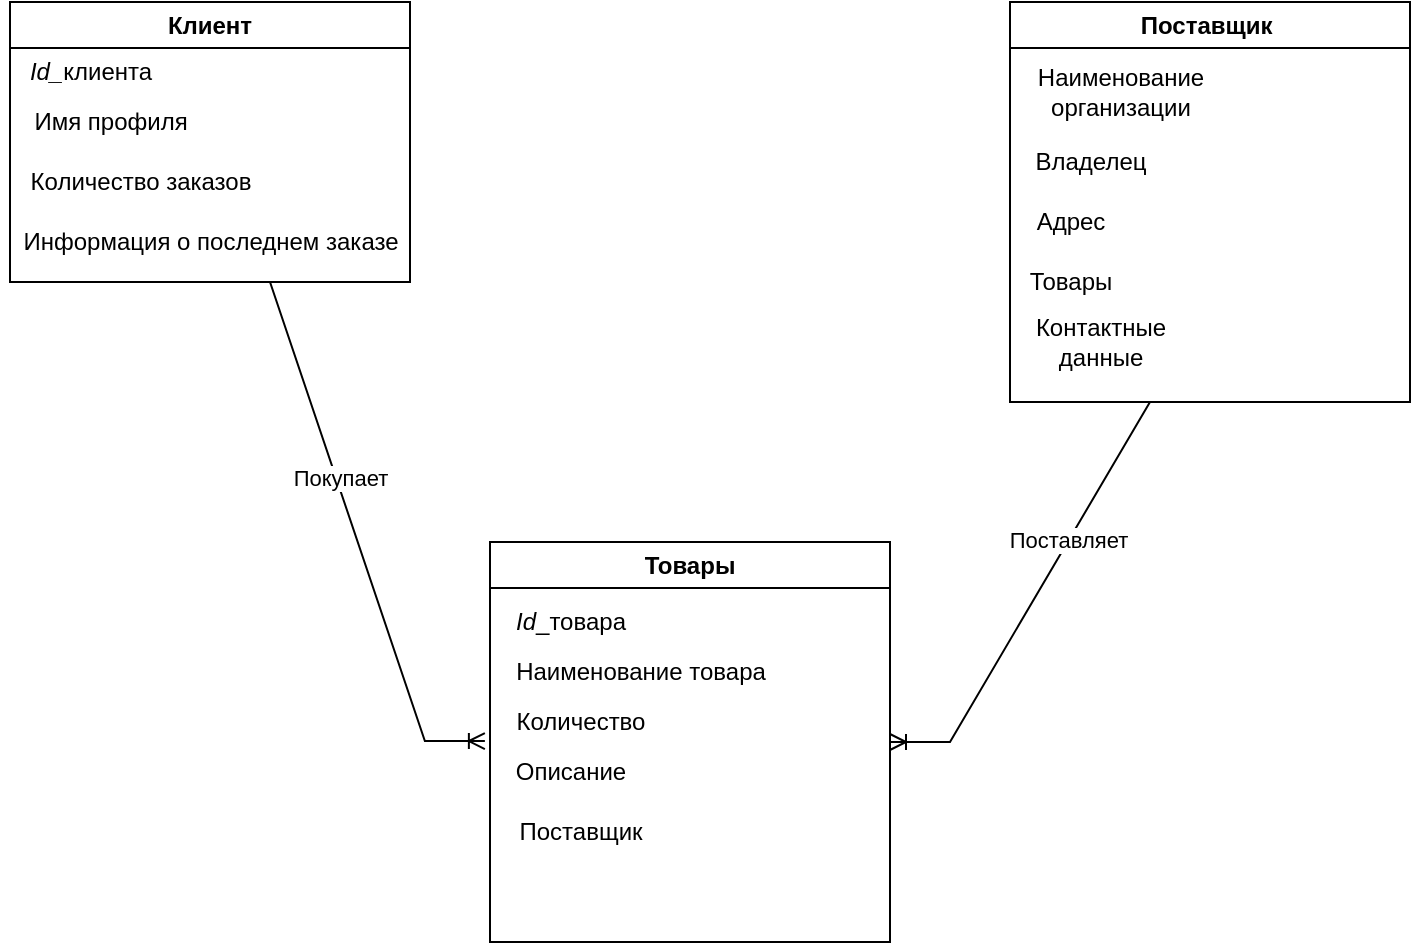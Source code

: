 <mxfile version="20.8.20" type="github">
  <diagram name="Страница 1" id="ID2CKPYPKNp0tQGRStyJ">
    <mxGraphModel dx="1393" dy="766" grid="1" gridSize="10" guides="1" tooltips="1" connect="1" arrows="1" fold="1" page="1" pageScale="1" pageWidth="827" pageHeight="1169" math="0" shadow="0">
      <root>
        <mxCell id="0" />
        <mxCell id="1" parent="0" />
        <mxCell id="yZwrlM3T3-xBs1Kv6TkN-33" value="" style="endArrow=classic;html=1;rounded=0;exitX=0.5;exitY=0;exitDx=0;exitDy=0;entryX=0.5;entryY=0;entryDx=0;entryDy=0;" parent="1" edge="1">
          <mxGeometry width="50" height="50" relative="1" as="geometry">
            <mxPoint x="95" y="560" as="sourcePoint" />
            <mxPoint x="95" y="560" as="targetPoint" />
            <Array as="points" />
          </mxGeometry>
        </mxCell>
        <mxCell id="te6IhhSMXkp1nojEugdk-16" value="Клиент" style="swimlane;whiteSpace=wrap;html=1;" parent="1" vertex="1">
          <mxGeometry x="50" y="210" width="200" height="140" as="geometry" />
        </mxCell>
        <mxCell id="te6IhhSMXkp1nojEugdk-17" value="&lt;i&gt;Id_&lt;/i&gt;клиента" style="text;html=1;align=center;verticalAlign=middle;resizable=0;points=[];autosize=1;strokeColor=none;fillColor=none;" parent="te6IhhSMXkp1nojEugdk-16" vertex="1">
          <mxGeometry y="20" width="80" height="30" as="geometry" />
        </mxCell>
        <mxCell id="te6IhhSMXkp1nojEugdk-18" value="Имя профиля" style="text;html=1;align=center;verticalAlign=middle;resizable=0;points=[];autosize=1;strokeColor=none;fillColor=none;" parent="te6IhhSMXkp1nojEugdk-16" vertex="1">
          <mxGeometry y="45" width="100" height="30" as="geometry" />
        </mxCell>
        <mxCell id="te6IhhSMXkp1nojEugdk-20" value="Количество заказов" style="text;html=1;align=center;verticalAlign=middle;resizable=0;points=[];autosize=1;strokeColor=none;fillColor=none;" parent="te6IhhSMXkp1nojEugdk-16" vertex="1">
          <mxGeometry y="75" width="130" height="30" as="geometry" />
        </mxCell>
        <mxCell id="te6IhhSMXkp1nojEugdk-21" value="Информация о последнем заказе" style="text;html=1;align=center;verticalAlign=middle;resizable=0;points=[];autosize=1;strokeColor=none;fillColor=none;" parent="te6IhhSMXkp1nojEugdk-16" vertex="1">
          <mxGeometry x="-5" y="105" width="210" height="30" as="geometry" />
        </mxCell>
        <mxCell id="te6IhhSMXkp1nojEugdk-22" value="Товары" style="swimlane;whiteSpace=wrap;html=1;" parent="1" vertex="1">
          <mxGeometry x="290" y="480" width="200" height="200" as="geometry" />
        </mxCell>
        <mxCell id="te6IhhSMXkp1nojEugdk-24" value="&lt;i style=&quot;border-color: var(--border-color);&quot;&gt;Id&lt;/i&gt;_товара&lt;br&gt;" style="text;html=1;align=center;verticalAlign=middle;resizable=0;points=[];autosize=1;strokeColor=none;fillColor=none;" parent="te6IhhSMXkp1nojEugdk-22" vertex="1">
          <mxGeometry y="25" width="80" height="30" as="geometry" />
        </mxCell>
        <mxCell id="te6IhhSMXkp1nojEugdk-25" value="Наименование товара" style="text;html=1;align=center;verticalAlign=middle;resizable=0;points=[];autosize=1;strokeColor=none;fillColor=none;" parent="te6IhhSMXkp1nojEugdk-22" vertex="1">
          <mxGeometry y="50" width="150" height="30" as="geometry" />
        </mxCell>
        <mxCell id="te6IhhSMXkp1nojEugdk-26" value="Количество" style="text;html=1;align=center;verticalAlign=middle;resizable=0;points=[];autosize=1;strokeColor=none;fillColor=none;" parent="te6IhhSMXkp1nojEugdk-22" vertex="1">
          <mxGeometry y="75" width="90" height="30" as="geometry" />
        </mxCell>
        <mxCell id="te6IhhSMXkp1nojEugdk-27" value="Описание" style="text;html=1;align=center;verticalAlign=middle;resizable=0;points=[];autosize=1;strokeColor=none;fillColor=none;" parent="te6IhhSMXkp1nojEugdk-22" vertex="1">
          <mxGeometry y="100" width="80" height="30" as="geometry" />
        </mxCell>
        <mxCell id="te6IhhSMXkp1nojEugdk-28" value="Поставщик" style="text;html=1;align=center;verticalAlign=middle;resizable=0;points=[];autosize=1;strokeColor=none;fillColor=none;" parent="te6IhhSMXkp1nojEugdk-22" vertex="1">
          <mxGeometry y="130" width="90" height="30" as="geometry" />
        </mxCell>
        <mxCell id="te6IhhSMXkp1nojEugdk-29" value="Поставщик&amp;nbsp;" style="swimlane;whiteSpace=wrap;html=1;" parent="1" vertex="1">
          <mxGeometry x="550" y="210" width="200" height="200" as="geometry" />
        </mxCell>
        <mxCell id="te6IhhSMXkp1nojEugdk-30" value="Наименование&lt;br/&gt;организации" style="text;html=1;align=center;verticalAlign=middle;resizable=0;points=[];autosize=1;strokeColor=none;fillColor=none;" parent="te6IhhSMXkp1nojEugdk-29" vertex="1">
          <mxGeometry y="25" width="110" height="40" as="geometry" />
        </mxCell>
        <mxCell id="te6IhhSMXkp1nojEugdk-31" value="Владелец" style="text;html=1;align=center;verticalAlign=middle;resizable=0;points=[];autosize=1;strokeColor=none;fillColor=none;" parent="te6IhhSMXkp1nojEugdk-29" vertex="1">
          <mxGeometry y="65" width="80" height="30" as="geometry" />
        </mxCell>
        <mxCell id="te6IhhSMXkp1nojEugdk-32" value="Адрес" style="text;html=1;align=center;verticalAlign=middle;resizable=0;points=[];autosize=1;strokeColor=none;fillColor=none;" parent="te6IhhSMXkp1nojEugdk-29" vertex="1">
          <mxGeometry y="95" width="60" height="30" as="geometry" />
        </mxCell>
        <mxCell id="te6IhhSMXkp1nojEugdk-33" value="Товары" style="text;html=1;align=center;verticalAlign=middle;resizable=0;points=[];autosize=1;strokeColor=none;fillColor=none;" parent="te6IhhSMXkp1nojEugdk-29" vertex="1">
          <mxGeometry y="125" width="60" height="30" as="geometry" />
        </mxCell>
        <mxCell id="te6IhhSMXkp1nojEugdk-34" value="Контактные&lt;br/&gt;данные" style="text;html=1;align=center;verticalAlign=middle;resizable=0;points=[];autosize=1;strokeColor=none;fillColor=none;" parent="te6IhhSMXkp1nojEugdk-29" vertex="1">
          <mxGeometry y="150" width="90" height="40" as="geometry" />
        </mxCell>
        <mxCell id="te6IhhSMXkp1nojEugdk-46" value="" style="edgeStyle=entityRelationEdgeStyle;fontSize=12;html=1;endArrow=ERoneToMany;rounded=0;exitX=0.5;exitY=1;exitDx=0;exitDy=0;entryX=-0.032;entryY=-0.015;entryDx=0;entryDy=0;entryPerimeter=0;" parent="1" source="te6IhhSMXkp1nojEugdk-16" target="te6IhhSMXkp1nojEugdk-27" edge="1">
          <mxGeometry width="100" height="100" relative="1" as="geometry">
            <mxPoint x="340" y="490" as="sourcePoint" />
            <mxPoint x="440" y="390" as="targetPoint" />
          </mxGeometry>
        </mxCell>
        <mxCell id="te6IhhSMXkp1nojEugdk-48" value="Покупает" style="edgeLabel;html=1;align=center;verticalAlign=middle;resizable=0;points=[];" parent="te6IhhSMXkp1nojEugdk-46" vertex="1" connectable="0">
          <mxGeometry x="-0.113" y="2" relative="1" as="geometry">
            <mxPoint as="offset" />
          </mxGeometry>
        </mxCell>
        <mxCell id="te6IhhSMXkp1nojEugdk-47" value="" style="edgeStyle=entityRelationEdgeStyle;fontSize=12;html=1;endArrow=ERoneToMany;rounded=0;exitX=0.5;exitY=1;exitDx=0;exitDy=0;entryX=1;entryY=0.5;entryDx=0;entryDy=0;" parent="1" source="te6IhhSMXkp1nojEugdk-29" target="te6IhhSMXkp1nojEugdk-22" edge="1">
          <mxGeometry width="100" height="100" relative="1" as="geometry">
            <mxPoint x="340" y="490" as="sourcePoint" />
            <mxPoint x="440" y="390" as="targetPoint" />
          </mxGeometry>
        </mxCell>
        <mxCell id="te6IhhSMXkp1nojEugdk-49" value="Поставляет" style="edgeLabel;html=1;align=center;verticalAlign=middle;resizable=0;points=[];" parent="te6IhhSMXkp1nojEugdk-47" vertex="1" connectable="0">
          <mxGeometry x="-0.139" y="-1" relative="1" as="geometry">
            <mxPoint as="offset" />
          </mxGeometry>
        </mxCell>
      </root>
    </mxGraphModel>
  </diagram>
</mxfile>
